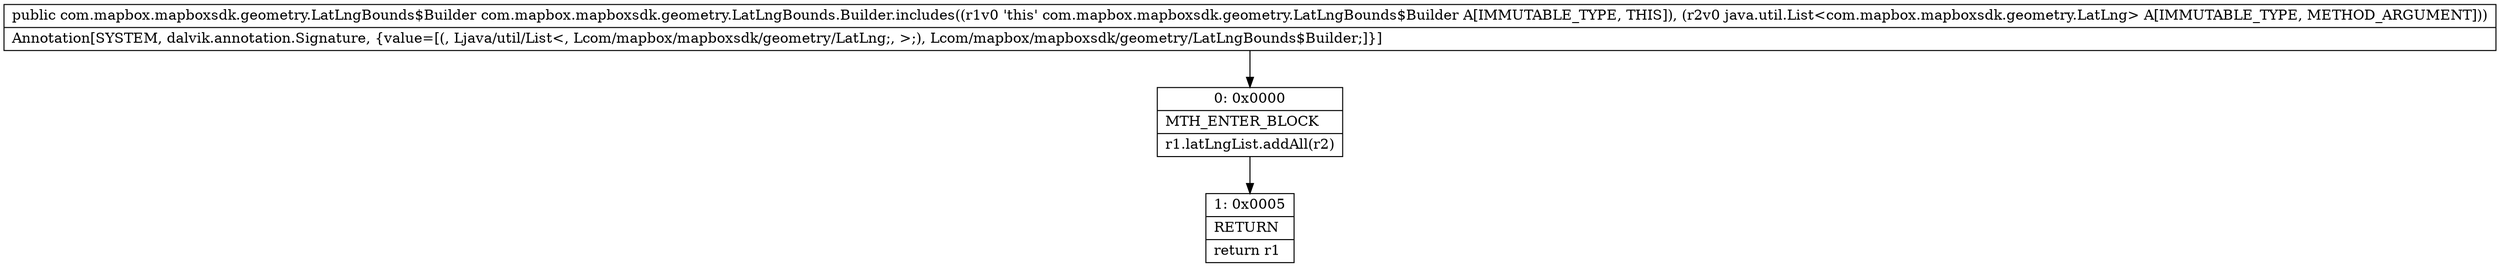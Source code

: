 digraph "CFG forcom.mapbox.mapboxsdk.geometry.LatLngBounds.Builder.includes(Ljava\/util\/List;)Lcom\/mapbox\/mapboxsdk\/geometry\/LatLngBounds$Builder;" {
Node_0 [shape=record,label="{0\:\ 0x0000|MTH_ENTER_BLOCK\l|r1.latLngList.addAll(r2)\l}"];
Node_1 [shape=record,label="{1\:\ 0x0005|RETURN\l|return r1\l}"];
MethodNode[shape=record,label="{public com.mapbox.mapboxsdk.geometry.LatLngBounds$Builder com.mapbox.mapboxsdk.geometry.LatLngBounds.Builder.includes((r1v0 'this' com.mapbox.mapboxsdk.geometry.LatLngBounds$Builder A[IMMUTABLE_TYPE, THIS]), (r2v0 java.util.List\<com.mapbox.mapboxsdk.geometry.LatLng\> A[IMMUTABLE_TYPE, METHOD_ARGUMENT]))  | Annotation[SYSTEM, dalvik.annotation.Signature, \{value=[(, Ljava\/util\/List\<, Lcom\/mapbox\/mapboxsdk\/geometry\/LatLng;, \>;), Lcom\/mapbox\/mapboxsdk\/geometry\/LatLngBounds$Builder;]\}]\l}"];
MethodNode -> Node_0;
Node_0 -> Node_1;
}

